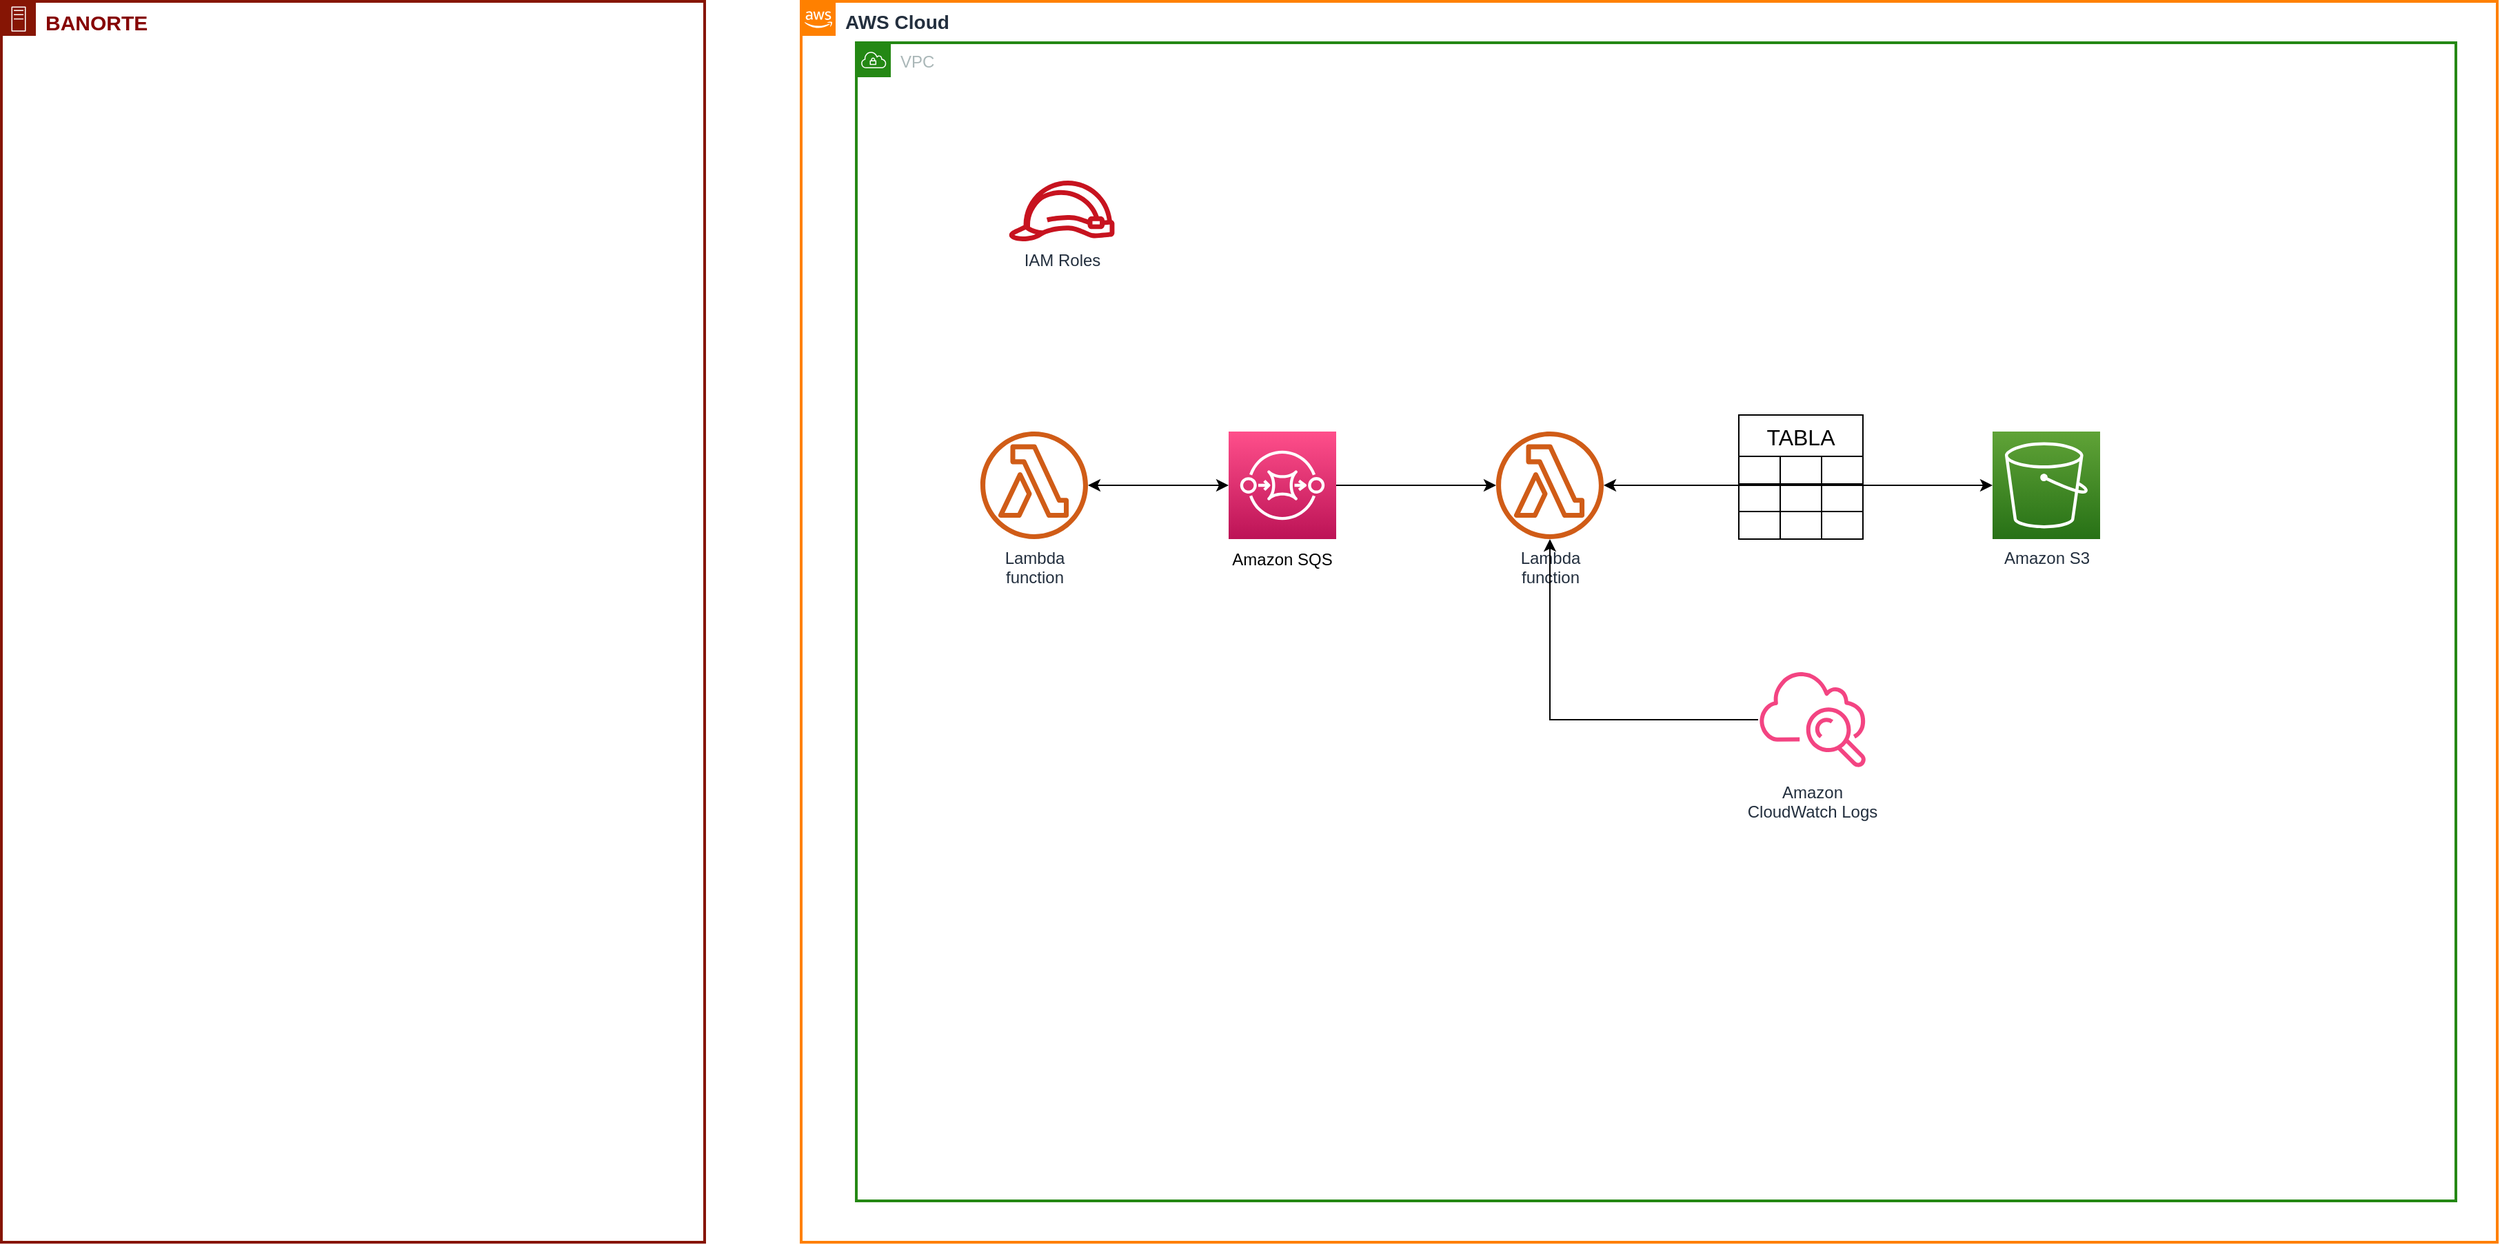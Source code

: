 <mxfile version="22.0.4" type="github">
  <diagram name="Página-1" id="IShoV4XyDB_bVi-w6TAJ">
    <mxGraphModel dx="1956" dy="1076" grid="1" gridSize="10" guides="1" tooltips="1" connect="1" arrows="1" fold="1" page="1" pageScale="1" pageWidth="1654" pageHeight="1169" math="0" shadow="0">
      <root>
        <mxCell id="0" />
        <mxCell id="1" parent="0" />
        <mxCell id="hxzWcSokCXAnX9aGO5Kh-1" value="&lt;b&gt;&lt;font color=&quot;#860303&quot; style=&quot;font-size: 15px;&quot;&gt;BANORTE&lt;/font&gt;&lt;/b&gt;" style="points=[[0,0],[0.25,0],[0.5,0],[0.75,0],[1,0],[1,0.25],[1,0.5],[1,0.75],[1,1],[0.75,1],[0.5,1],[0.25,1],[0,1],[0,0.75],[0,0.5],[0,0.25]];outlineConnect=0;gradientColor=none;html=1;whiteSpace=wrap;fontSize=12;fontStyle=0;container=1;pointerEvents=0;collapsible=0;recursiveResize=0;shape=mxgraph.aws4.group;grIcon=mxgraph.aws4.group_on_premise;strokeColor=#861504;fillColor=none;verticalAlign=top;align=left;spacingLeft=30;fontColor=#5A6C86;dashed=0;strokeWidth=2;" vertex="1" parent="1">
          <mxGeometry x="40" y="40" width="510" height="900" as="geometry" />
        </mxCell>
        <mxCell id="hxzWcSokCXAnX9aGO5Kh-92" value="&lt;font style=&quot;font-size: 14px;&quot;&gt;&lt;b&gt;AWS Cloud&lt;/b&gt;&lt;/font&gt;" style="points=[[0,0],[0.25,0],[0.5,0],[0.75,0],[1,0],[1,0.25],[1,0.5],[1,0.75],[1,1],[0.75,1],[0.5,1],[0.25,1],[0,1],[0,0.75],[0,0.5],[0,0.25]];outlineConnect=0;gradientColor=none;html=1;whiteSpace=wrap;fontSize=12;fontStyle=0;container=1;pointerEvents=0;collapsible=0;recursiveResize=0;shape=mxgraph.aws4.group;grIcon=mxgraph.aws4.group_aws_cloud_alt;strokeColor=#FF8000;fillColor=none;verticalAlign=top;align=left;spacingLeft=30;fontColor=#232F3E;dashed=0;strokeWidth=2;" vertex="1" parent="1">
          <mxGeometry x="620" y="40" width="1230" height="900" as="geometry" />
        </mxCell>
        <mxCell id="hxzWcSokCXAnX9aGO5Kh-179" value="VPC" style="points=[[0,0],[0.25,0],[0.5,0],[0.75,0],[1,0],[1,0.25],[1,0.5],[1,0.75],[1,1],[0.75,1],[0.5,1],[0.25,1],[0,1],[0,0.75],[0,0.5],[0,0.25]];outlineConnect=0;gradientColor=none;html=1;whiteSpace=wrap;fontSize=12;fontStyle=0;container=1;pointerEvents=0;collapsible=0;recursiveResize=0;shape=mxgraph.aws4.group;grIcon=mxgraph.aws4.group_vpc;strokeColor=#248814;fillColor=none;verticalAlign=top;align=left;spacingLeft=30;fontColor=#AAB7B8;dashed=0;strokeWidth=2;" vertex="1" parent="hxzWcSokCXAnX9aGO5Kh-92">
          <mxGeometry x="40" y="30" width="1160" height="840" as="geometry" />
        </mxCell>
        <mxCell id="hxzWcSokCXAnX9aGO5Kh-113" value="Amazon&lt;br&gt;CloudWatch Logs&lt;br&gt;" style="outlineConnect=0;fontColor=#232F3E;gradientColor=none;gradientDirection=north;fillColor=#F34482;strokeColor=none;dashed=0;verticalLabelPosition=bottom;verticalAlign=top;align=center;html=1;fontSize=12;fontStyle=0;aspect=fixed;shape=mxgraph.aws4.cloudwatch;labelBackgroundColor=#ffffff;" vertex="1" parent="hxzWcSokCXAnX9aGO5Kh-179">
          <mxGeometry x="654.0" y="452" width="78" height="78" as="geometry" />
        </mxCell>
        <mxCell id="hxzWcSokCXAnX9aGO5Kh-114" value="Lambda&lt;br&gt;function" style="outlineConnect=0;fontColor=#232F3E;gradientColor=none;fillColor=#D05C17;strokeColor=none;dashed=0;verticalLabelPosition=bottom;verticalAlign=top;align=center;html=1;fontSize=12;fontStyle=0;aspect=fixed;pointerEvents=1;shape=mxgraph.aws4.lambda_function;labelBackgroundColor=#ffffff;" vertex="1" parent="hxzWcSokCXAnX9aGO5Kh-179">
          <mxGeometry x="464" y="282" width="78" height="78" as="geometry" />
        </mxCell>
        <mxCell id="hxzWcSokCXAnX9aGO5Kh-112" style="edgeStyle=orthogonalEdgeStyle;rounded=0;orthogonalLoop=1;jettySize=auto;html=1;" edge="1" parent="hxzWcSokCXAnX9aGO5Kh-179" source="hxzWcSokCXAnX9aGO5Kh-113" target="hxzWcSokCXAnX9aGO5Kh-114">
          <mxGeometry relative="1" as="geometry" />
        </mxCell>
        <mxCell id="hxzWcSokCXAnX9aGO5Kh-115" style="edgeStyle=orthogonalEdgeStyle;rounded=0;orthogonalLoop=1;jettySize=auto;html=1;startArrow=classic;startFill=1;" edge="1" parent="hxzWcSokCXAnX9aGO5Kh-179" source="hxzWcSokCXAnX9aGO5Kh-116" target="hxzWcSokCXAnX9aGO5Kh-114">
          <mxGeometry relative="1" as="geometry" />
        </mxCell>
        <mxCell id="hxzWcSokCXAnX9aGO5Kh-116" value="Amazon S3" style="outlineConnect=0;fontColor=#232F3E;gradientColor=#60A337;gradientDirection=north;fillColor=#277116;strokeColor=#ffffff;dashed=0;verticalLabelPosition=bottom;verticalAlign=top;align=center;html=1;fontSize=12;fontStyle=0;aspect=fixed;shape=mxgraph.aws4.resourceIcon;resIcon=mxgraph.aws4.s3;labelBackgroundColor=#ffffff;" vertex="1" parent="hxzWcSokCXAnX9aGO5Kh-179">
          <mxGeometry x="824.0" y="282" width="78" height="78" as="geometry" />
        </mxCell>
        <mxCell id="hxzWcSokCXAnX9aGO5Kh-117" style="edgeStyle=orthogonalEdgeStyle;rounded=0;orthogonalLoop=1;jettySize=auto;html=1;" edge="1" parent="hxzWcSokCXAnX9aGO5Kh-179" source="hxzWcSokCXAnX9aGO5Kh-118" target="hxzWcSokCXAnX9aGO5Kh-114">
          <mxGeometry relative="1" as="geometry" />
        </mxCell>
        <mxCell id="hxzWcSokCXAnX9aGO5Kh-118" value="" style="sketch=0;points=[[0,0,0],[0.25,0,0],[0.5,0,0],[0.75,0,0],[1,0,0],[0,1,0],[0.25,1,0],[0.5,1,0],[0.75,1,0],[1,1,0],[0,0.25,0],[0,0.5,0],[0,0.75,0],[1,0.25,0],[1,0.5,0],[1,0.75,0]];outlineConnect=0;fontColor=#232F3E;gradientColor=#FF4F8B;gradientDirection=north;fillColor=#BC1356;strokeColor=#ffffff;dashed=0;verticalLabelPosition=bottom;verticalAlign=top;align=center;html=1;fontSize=12;fontStyle=0;aspect=fixed;shape=mxgraph.aws4.resourceIcon;resIcon=mxgraph.aws4.sqs;" vertex="1" parent="hxzWcSokCXAnX9aGO5Kh-179">
          <mxGeometry x="270" y="282" width="78" height="78" as="geometry" />
        </mxCell>
        <mxCell id="hxzWcSokCXAnX9aGO5Kh-119" value="Amazon SQS" style="text;html=1;strokeColor=none;fillColor=none;align=center;verticalAlign=middle;whiteSpace=wrap;rounded=0;" vertex="1" parent="hxzWcSokCXAnX9aGO5Kh-179">
          <mxGeometry x="264" y="360" width="90" height="30" as="geometry" />
        </mxCell>
        <mxCell id="hxzWcSokCXAnX9aGO5Kh-120" style="edgeStyle=orthogonalEdgeStyle;rounded=0;orthogonalLoop=1;jettySize=auto;html=1;entryX=0;entryY=0.5;entryDx=0;entryDy=0;entryPerimeter=0;startArrow=classic;startFill=1;" edge="1" parent="hxzWcSokCXAnX9aGO5Kh-179" source="hxzWcSokCXAnX9aGO5Kh-121" target="hxzWcSokCXAnX9aGO5Kh-118">
          <mxGeometry relative="1" as="geometry" />
        </mxCell>
        <mxCell id="hxzWcSokCXAnX9aGO5Kh-121" value="Lambda&lt;br&gt;function" style="outlineConnect=0;fontColor=#232F3E;gradientColor=none;fillColor=#D05C17;strokeColor=none;dashed=0;verticalLabelPosition=bottom;verticalAlign=top;align=center;html=1;fontSize=12;fontStyle=0;aspect=fixed;pointerEvents=1;shape=mxgraph.aws4.lambda_function;labelBackgroundColor=#ffffff;" vertex="1" parent="hxzWcSokCXAnX9aGO5Kh-179">
          <mxGeometry x="90" y="282" width="78" height="78" as="geometry" />
        </mxCell>
        <mxCell id="hxzWcSokCXAnX9aGO5Kh-122" value="TABLA" style="shape=table;startSize=30;container=1;collapsible=0;childLayout=tableLayout;strokeColor=default;fontSize=16;" vertex="1" parent="hxzWcSokCXAnX9aGO5Kh-179">
          <mxGeometry x="640" y="270" width="90" height="90" as="geometry" />
        </mxCell>
        <mxCell id="hxzWcSokCXAnX9aGO5Kh-123" value="" style="shape=tableRow;horizontal=0;startSize=0;swimlaneHead=0;swimlaneBody=0;strokeColor=inherit;top=0;left=0;bottom=0;right=0;collapsible=0;dropTarget=0;fillColor=none;points=[[0,0.5],[1,0.5]];portConstraint=eastwest;fontSize=16;" vertex="1" parent="hxzWcSokCXAnX9aGO5Kh-122">
          <mxGeometry y="30" width="90" height="20" as="geometry" />
        </mxCell>
        <mxCell id="hxzWcSokCXAnX9aGO5Kh-124" value="" style="shape=partialRectangle;html=1;whiteSpace=wrap;connectable=0;strokeColor=inherit;overflow=hidden;fillColor=none;top=0;left=0;bottom=0;right=0;pointerEvents=1;fontSize=16;" vertex="1" parent="hxzWcSokCXAnX9aGO5Kh-123">
          <mxGeometry width="30" height="20" as="geometry">
            <mxRectangle width="30" height="20" as="alternateBounds" />
          </mxGeometry>
        </mxCell>
        <mxCell id="hxzWcSokCXAnX9aGO5Kh-125" value="" style="shape=partialRectangle;html=1;whiteSpace=wrap;connectable=0;strokeColor=inherit;overflow=hidden;fillColor=none;top=0;left=0;bottom=0;right=0;pointerEvents=1;fontSize=16;" vertex="1" parent="hxzWcSokCXAnX9aGO5Kh-123">
          <mxGeometry x="30" width="30" height="20" as="geometry">
            <mxRectangle width="30" height="20" as="alternateBounds" />
          </mxGeometry>
        </mxCell>
        <mxCell id="hxzWcSokCXAnX9aGO5Kh-126" value="" style="shape=partialRectangle;html=1;whiteSpace=wrap;connectable=0;strokeColor=inherit;overflow=hidden;fillColor=none;top=0;left=0;bottom=0;right=0;pointerEvents=1;fontSize=16;" vertex="1" parent="hxzWcSokCXAnX9aGO5Kh-123">
          <mxGeometry x="60" width="30" height="20" as="geometry">
            <mxRectangle width="30" height="20" as="alternateBounds" />
          </mxGeometry>
        </mxCell>
        <mxCell id="hxzWcSokCXAnX9aGO5Kh-127" value="" style="shape=tableRow;horizontal=0;startSize=0;swimlaneHead=0;swimlaneBody=0;strokeColor=inherit;top=0;left=0;bottom=0;right=0;collapsible=0;dropTarget=0;fillColor=none;points=[[0,0.5],[1,0.5]];portConstraint=eastwest;fontSize=16;" vertex="1" parent="hxzWcSokCXAnX9aGO5Kh-122">
          <mxGeometry y="50" width="90" height="20" as="geometry" />
        </mxCell>
        <mxCell id="hxzWcSokCXAnX9aGO5Kh-128" value="" style="shape=partialRectangle;html=1;whiteSpace=wrap;connectable=0;strokeColor=inherit;overflow=hidden;fillColor=none;top=0;left=0;bottom=0;right=0;pointerEvents=1;fontSize=16;" vertex="1" parent="hxzWcSokCXAnX9aGO5Kh-127">
          <mxGeometry width="30" height="20" as="geometry">
            <mxRectangle width="30" height="20" as="alternateBounds" />
          </mxGeometry>
        </mxCell>
        <mxCell id="hxzWcSokCXAnX9aGO5Kh-129" value="" style="shape=partialRectangle;html=1;whiteSpace=wrap;connectable=0;strokeColor=inherit;overflow=hidden;fillColor=none;top=0;left=0;bottom=0;right=0;pointerEvents=1;fontSize=16;" vertex="1" parent="hxzWcSokCXAnX9aGO5Kh-127">
          <mxGeometry x="30" width="30" height="20" as="geometry">
            <mxRectangle width="30" height="20" as="alternateBounds" />
          </mxGeometry>
        </mxCell>
        <mxCell id="hxzWcSokCXAnX9aGO5Kh-130" value="" style="shape=partialRectangle;html=1;whiteSpace=wrap;connectable=0;strokeColor=inherit;overflow=hidden;fillColor=none;top=0;left=0;bottom=0;right=0;pointerEvents=1;fontSize=16;" vertex="1" parent="hxzWcSokCXAnX9aGO5Kh-127">
          <mxGeometry x="60" width="30" height="20" as="geometry">
            <mxRectangle width="30" height="20" as="alternateBounds" />
          </mxGeometry>
        </mxCell>
        <mxCell id="hxzWcSokCXAnX9aGO5Kh-131" value="" style="shape=tableRow;horizontal=0;startSize=0;swimlaneHead=0;swimlaneBody=0;strokeColor=inherit;top=0;left=0;bottom=0;right=0;collapsible=0;dropTarget=0;fillColor=none;points=[[0,0.5],[1,0.5]];portConstraint=eastwest;fontSize=16;" vertex="1" parent="hxzWcSokCXAnX9aGO5Kh-122">
          <mxGeometry y="70" width="90" height="20" as="geometry" />
        </mxCell>
        <mxCell id="hxzWcSokCXAnX9aGO5Kh-132" value="" style="shape=partialRectangle;html=1;whiteSpace=wrap;connectable=0;strokeColor=inherit;overflow=hidden;fillColor=none;top=0;left=0;bottom=0;right=0;pointerEvents=1;fontSize=16;" vertex="1" parent="hxzWcSokCXAnX9aGO5Kh-131">
          <mxGeometry width="30" height="20" as="geometry">
            <mxRectangle width="30" height="20" as="alternateBounds" />
          </mxGeometry>
        </mxCell>
        <mxCell id="hxzWcSokCXAnX9aGO5Kh-133" value="" style="shape=partialRectangle;html=1;whiteSpace=wrap;connectable=0;strokeColor=inherit;overflow=hidden;fillColor=none;top=0;left=0;bottom=0;right=0;pointerEvents=1;fontSize=16;" vertex="1" parent="hxzWcSokCXAnX9aGO5Kh-131">
          <mxGeometry x="30" width="30" height="20" as="geometry">
            <mxRectangle width="30" height="20" as="alternateBounds" />
          </mxGeometry>
        </mxCell>
        <mxCell id="hxzWcSokCXAnX9aGO5Kh-134" value="" style="shape=partialRectangle;html=1;whiteSpace=wrap;connectable=0;strokeColor=inherit;overflow=hidden;fillColor=none;top=0;left=0;bottom=0;right=0;pointerEvents=1;fontSize=16;" vertex="1" parent="hxzWcSokCXAnX9aGO5Kh-131">
          <mxGeometry x="60" width="30" height="20" as="geometry">
            <mxRectangle width="30" height="20" as="alternateBounds" />
          </mxGeometry>
        </mxCell>
        <mxCell id="hxzWcSokCXAnX9aGO5Kh-223" value="IAM Roles" style="outlineConnect=0;fontColor=#232F3E;gradientColor=none;fillColor=#C7131F;strokeColor=none;dashed=0;verticalLabelPosition=bottom;verticalAlign=top;align=center;html=1;fontSize=12;fontStyle=0;aspect=fixed;pointerEvents=1;shape=mxgraph.aws4.role;labelBackgroundColor=#ffffff;" vertex="1" parent="hxzWcSokCXAnX9aGO5Kh-179">
          <mxGeometry x="110.0" y="100" width="78" height="44" as="geometry" />
        </mxCell>
      </root>
    </mxGraphModel>
  </diagram>
</mxfile>
